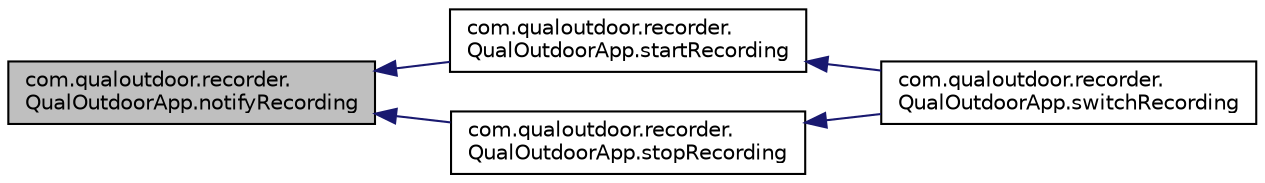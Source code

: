 digraph "com.qualoutdoor.recorder.QualOutdoorApp.notifyRecording"
{
  edge [fontname="Helvetica",fontsize="10",labelfontname="Helvetica",labelfontsize="10"];
  node [fontname="Helvetica",fontsize="10",shape=record];
  rankdir="LR";
  Node1 [label="com.qualoutdoor.recorder.\lQualOutdoorApp.notifyRecording",height=0.2,width=0.4,color="black", fillcolor="grey75", style="filled" fontcolor="black"];
  Node1 -> Node2 [dir="back",color="midnightblue",fontsize="10",style="solid"];
  Node2 [label="com.qualoutdoor.recorder.\lQualOutdoorApp.startRecording",height=0.2,width=0.4,color="black", fillcolor="white", style="filled",URL="$classcom_1_1qualoutdoor_1_1recorder_1_1QualOutdoorApp.html#aa6d92737d7715f9b80a8a97c1f3c91b7"];
  Node2 -> Node3 [dir="back",color="midnightblue",fontsize="10",style="solid"];
  Node3 [label="com.qualoutdoor.recorder.\lQualOutdoorApp.switchRecording",height=0.2,width=0.4,color="black", fillcolor="white", style="filled",URL="$classcom_1_1qualoutdoor_1_1recorder_1_1QualOutdoorApp.html#af8b76cf31bccb966036a94a3cbe086e1"];
  Node1 -> Node4 [dir="back",color="midnightblue",fontsize="10",style="solid"];
  Node4 [label="com.qualoutdoor.recorder.\lQualOutdoorApp.stopRecording",height=0.2,width=0.4,color="black", fillcolor="white", style="filled",URL="$classcom_1_1qualoutdoor_1_1recorder_1_1QualOutdoorApp.html#aaa95acb3101a265a6ecca3479ccd8298"];
  Node4 -> Node3 [dir="back",color="midnightblue",fontsize="10",style="solid"];
}
